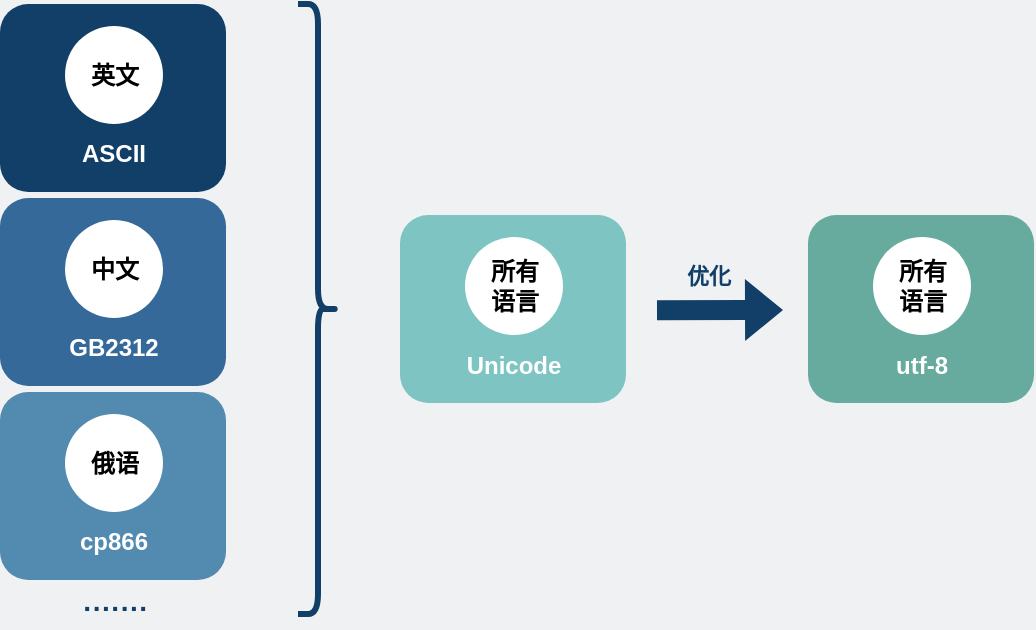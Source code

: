 <mxfile version="17.4.5" type="github"><diagram id="3228e29e-7158-1315-38df-8450db1d8a1d" name="Page-1"><mxGraphModel dx="837" dy="840" grid="0" gridSize="10" guides="1" tooltips="1" connect="1" arrows="1" fold="1" page="1" pageScale="1" pageWidth="600" pageHeight="350" background="#EFF1F3" math="0" shadow="0"><root><mxCell id="0"/><mxCell id="1" parent="0"/><mxCell id="1ejrnPbvbTaNAW5ZDN8t-1" value="" style="rounded=1;whiteSpace=wrap;html=1;fillColor=#123F67;strokeColor=none;" vertex="1" parent="1"><mxGeometry x="42" y="-331" width="113" height="94" as="geometry"/></mxCell><mxCell id="1ejrnPbvbTaNAW5ZDN8t-3" value="&lt;font color=&quot;#ffffff&quot;&gt;&lt;b&gt;ASCII&lt;/b&gt;&lt;/font&gt;" style="text;html=1;strokeColor=none;fillColor=none;align=center;verticalAlign=middle;whiteSpace=wrap;rounded=0;" vertex="1" parent="1"><mxGeometry x="68.5" y="-271" width="60" height="30" as="geometry"/></mxCell><mxCell id="1ejrnPbvbTaNAW5ZDN8t-5" value="&lt;b&gt;英文&lt;/b&gt;" style="ellipse;whiteSpace=wrap;html=1;aspect=fixed;fontColor=#000000;strokeColor=none;" vertex="1" parent="1"><mxGeometry x="74.5" y="-320" width="49" height="49" as="geometry"/></mxCell><mxCell id="1ejrnPbvbTaNAW5ZDN8t-6" value="" style="rounded=1;whiteSpace=wrap;html=1;fillColor=#35699A;strokeColor=none;" vertex="1" parent="1"><mxGeometry x="42" y="-234" width="113" height="94" as="geometry"/></mxCell><mxCell id="1ejrnPbvbTaNAW5ZDN8t-7" value="&lt;font color=&quot;#ffffff&quot;&gt;&lt;b&gt;GB2312&lt;/b&gt;&lt;/font&gt;" style="text;html=1;strokeColor=none;fillColor=none;align=center;verticalAlign=middle;whiteSpace=wrap;rounded=0;" vertex="1" parent="1"><mxGeometry x="68.5" y="-174" width="60" height="30" as="geometry"/></mxCell><mxCell id="1ejrnPbvbTaNAW5ZDN8t-8" value="&lt;b&gt;中文&lt;/b&gt;" style="ellipse;whiteSpace=wrap;html=1;aspect=fixed;fontColor=#000000;strokeColor=none;" vertex="1" parent="1"><mxGeometry x="74.5" y="-223" width="49" height="49" as="geometry"/></mxCell><mxCell id="1ejrnPbvbTaNAW5ZDN8t-9" value="" style="rounded=1;whiteSpace=wrap;html=1;fillColor=#538AAF;strokeColor=none;" vertex="1" parent="1"><mxGeometry x="42" y="-137" width="113" height="94" as="geometry"/></mxCell><mxCell id="1ejrnPbvbTaNAW5ZDN8t-10" value="&lt;font color=&quot;#ffffff&quot;&gt;&lt;b&gt;cp866&lt;/b&gt;&lt;/font&gt;" style="text;html=1;strokeColor=none;fillColor=none;align=center;verticalAlign=middle;whiteSpace=wrap;rounded=0;" vertex="1" parent="1"><mxGeometry x="68.5" y="-77" width="60" height="30" as="geometry"/></mxCell><mxCell id="1ejrnPbvbTaNAW5ZDN8t-11" value="&lt;b&gt;俄语&lt;/b&gt;" style="ellipse;whiteSpace=wrap;html=1;aspect=fixed;fontColor=#000000;strokeColor=none;" vertex="1" parent="1"><mxGeometry x="74.5" y="-126" width="49" height="49" as="geometry"/></mxCell><mxCell id="1ejrnPbvbTaNAW5ZDN8t-12" value="" style="shape=curlyBracket;whiteSpace=wrap;html=1;rounded=1;flipH=1;fontColor=#000000;fillColor=#123F67;strokeWidth=3;strokeColor=#123F67;" vertex="1" parent="1"><mxGeometry x="191" y="-331" width="20" height="305" as="geometry"/></mxCell><mxCell id="1ejrnPbvbTaNAW5ZDN8t-13" value="&lt;b&gt;&lt;font style=&quot;font-size: 14px&quot; color=&quot;#123f67&quot;&gt;·······&lt;/font&gt;&lt;/b&gt;" style="text;html=1;strokeColor=none;fillColor=none;align=center;verticalAlign=middle;whiteSpace=wrap;rounded=0;fontColor=#000000;" vertex="1" parent="1"><mxGeometry x="66" y="-39" width="68" height="20" as="geometry"/></mxCell><mxCell id="1ejrnPbvbTaNAW5ZDN8t-17" value="" style="rounded=1;whiteSpace=wrap;html=1;fillColor=#7EC4C3;strokeColor=none;" vertex="1" parent="1"><mxGeometry x="242" y="-225.5" width="113" height="94" as="geometry"/></mxCell><mxCell id="1ejrnPbvbTaNAW5ZDN8t-18" value="&lt;font color=&quot;#ffffff&quot;&gt;&lt;b&gt;Unicode&lt;/b&gt;&lt;/font&gt;" style="text;html=1;strokeColor=none;fillColor=none;align=center;verticalAlign=middle;whiteSpace=wrap;rounded=0;" vertex="1" parent="1"><mxGeometry x="268.5" y="-165.5" width="60" height="30" as="geometry"/></mxCell><mxCell id="1ejrnPbvbTaNAW5ZDN8t-19" value="&lt;b&gt;所有&lt;br&gt;语言&lt;/b&gt;" style="ellipse;whiteSpace=wrap;html=1;aspect=fixed;fontColor=#000000;strokeColor=none;" vertex="1" parent="1"><mxGeometry x="274.5" y="-214.5" width="49" height="49" as="geometry"/></mxCell><mxCell id="1ejrnPbvbTaNAW5ZDN8t-20" value="" style="shape=flexArrow;endArrow=classic;html=1;rounded=0;fontSize=14;fontColor=#123F67;strokeColor=none;fillColor=#123F67;" edge="1" parent="1"><mxGeometry width="50" height="50" relative="1" as="geometry"><mxPoint x="370" y="-177.82" as="sourcePoint"/><mxPoint x="434" y="-178" as="targetPoint"/></mxGeometry></mxCell><mxCell id="1ejrnPbvbTaNAW5ZDN8t-22" value="" style="rounded=1;whiteSpace=wrap;html=1;fillColor=#67AB9F;strokeColor=none;" vertex="1" parent="1"><mxGeometry x="446" y="-225.5" width="113" height="94" as="geometry"/></mxCell><mxCell id="1ejrnPbvbTaNAW5ZDN8t-23" value="&lt;font color=&quot;#ffffff&quot;&gt;&lt;b&gt;utf-8&lt;/b&gt;&lt;/font&gt;" style="text;html=1;strokeColor=none;fillColor=none;align=center;verticalAlign=middle;whiteSpace=wrap;rounded=0;" vertex="1" parent="1"><mxGeometry x="472.5" y="-165.5" width="60" height="30" as="geometry"/></mxCell><mxCell id="1ejrnPbvbTaNAW5ZDN8t-24" value="&lt;b&gt;所有&lt;br&gt;语言&lt;/b&gt;" style="ellipse;whiteSpace=wrap;html=1;aspect=fixed;fontColor=#000000;strokeColor=none;" vertex="1" parent="1"><mxGeometry x="478.5" y="-214.5" width="49" height="49" as="geometry"/></mxCell><mxCell id="1ejrnPbvbTaNAW5ZDN8t-25" value="&lt;font style=&quot;font-size: 11px&quot;&gt;&lt;b&gt;优化&lt;/b&gt;&lt;/font&gt;" style="text;html=1;strokeColor=none;fillColor=none;align=center;verticalAlign=middle;whiteSpace=wrap;rounded=0;fontSize=14;fontColor=#123F67;" vertex="1" parent="1"><mxGeometry x="376" y="-209.5" width="41" height="26" as="geometry"/></mxCell></root></mxGraphModel></diagram></mxfile>